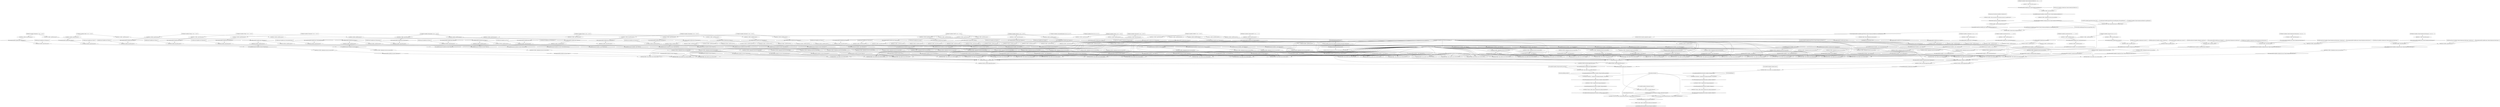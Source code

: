 digraph G {
	1 [label="1:canModifyKernelModulesAndExtensions(attacker,victimHost):0",shape=diamond];
	2 [label="2:RULE 1 (Asset - Able to modify kernel modules and extensions):0",shape=ellipse];
	3 [label="3:kernelModulesAndExtensions(attacker,victimHost):0",shape=diamond];
	4 [label="4:RULE 3 (T1547.006 - Boot or Logon Autostart Execution - Kernel Modules and Extensions):0",shape=ellipse];
	5 [label="5:isKernelModuleUtil(insmod):1",shape=box];
	6 [label="6:canRunInstalledSoftware(attacker,victimHost,'/bin/insmod',insmod):0",shape=diamond];
	7 [label="7:RULE 85 (BB - User is able to run installed software):0",shape=ellipse];
	8 [label="8:accessFile(attacker,victimHost,exec,'/bin/insmod'):0",shape=diamond];
	9 [label="9:RULE 100 (BB - execCode implies file access):0",shape=ellipse];
	10 [label="10:canAccessFile(victimHost,_,exec,'/bin/insmod'):0",shape=diamond];
	11 [label="11:RULE 102 (BB - A legitimate account can access file):0",shape=ellipse];
	12 [label="12:localFileProtection(victimHost,_,exec,'/bin/insmod'):0",shape=diamond];
	13 [label="13:RULE 105 (BB - world file access):0",shape=ellipse];
	14 [label="14:worldAccessible(victimHost,exec,'/bin/insmod'):0",shape=diamond];
	15 [label="15:RULE 114 (BB - world file access):0",shape=ellipse];
	16 [label="16:fileAttr(victimHost,'/bin/insmod',-,r,w,x,-,-,-,r,w,x):1",shape=box];
	17 [label="17:execCode(attacker,victimHost,_):0",shape=diamond];
	18 [label="18:RULE 86 (BB - User is able to use a reverse shell):0",shape=ellipse];
	19 [label="19:canAccessFile(victimHost,_,exec,'/bin'):0",shape=diamond];
	20 [label="20:RULE 102 (BB - A legitimate account can access file):0",shape=ellipse];
	21 [label="21:localFileProtection(victimHost,_,exec,'/bin'):0",shape=diamond];
	22 [label="22:RULE 105 (BB - world file access):0",shape=ellipse];
	23 [label="23:worldAccessible(victimHost,exec,'/bin'):0",shape=diamond];
	24 [label="24:RULE 114 (BB - world file access):0",shape=ellipse];
	25 [label="25:fileAttr(victimHost,'/bin',d,r,w,x,r,-,x,r,-,x):1",shape=box];
	26 [label="26:accessDataFlow(attacker,write,reversePupy):0",shape=diamond];
	27 [label="27:RULE 87 (BB - The remote root user has write access to the dataFlow):0",shape=ellipse];
	28 [label="28:dataFlowReverseShell(reversePupy):0",shape=diamond];
	29 [label="29:RULE 88 (BB - Reverse shell data flow):0",shape=ellipse];
	30 [label="30:isReverseShell(victimHost,pupyC2Server,'/home/victimAccount/3aka3.doc'):1",shape=box];
	31 [label="31:flowBind(reversePupy,http,1234):0",shape=diamond];
	32 [label="32:RULE 91 (BB - Flow associated port and protocol):0",shape=ellipse];
	33 [label="33:canScriptAccessHost(victimHost,pupyC2Server,'/home/victimAccount/3aka3.doc',reversePupy,http,1234):0",shape=diamond];
	34 [label="34:RULE 93 (BB - Script access an exposed service):0",shape=ellipse];
	35 [label="35:networkServiceInfo(pupyC2Server,root,pupyd,http,1234):1",shape=box];
	36 [label="36:accessFile(victimUser,victimHost,exec,'/home/victimAccount/3aka3.doc'):0",shape=diamond];
	37 [label="37:RULE 100 (BB - execCode implies file access):0",shape=ellipse];
	38 [label="38:canAccessFile(victimHost,victimAccount,exec,'/home/victimAccount/3aka3.doc'):0",shape=diamond];
	39 [label="39:RULE 102 (BB - A legitimate account can access file):0",shape=ellipse];
	40 [label="40:localFileProtection(victimHost,victimAccount,exec,'/home/victimAccount/3aka3.doc'):0",shape=diamond];
	41 [label="41:RULE 103 (BB - owner file access):0",shape=ellipse];
	42 [label="42:ownerAccessible(victimHost,exec,'/home/victimAccount/3aka3.doc'):0",shape=diamond];
	43 [label="43:RULE 112 (BB - owner file access):0",shape=ellipse];
	44 [label="44:fileAttr(victimHost,'/home/victimAccount/3aka3.doc',-,r,w,x,-,-,-,-,-,-):1",shape=box];
	45 [label="45:fileOwner(victimHost,victimAccount,'/home/victimAccount/3aka3.doc'):1",shape=box];
	46 [label="46:execCode(victimUser,victimHost,victimAccount):0",shape=diamond];
	47 [label="47:RULE 101 (BB - A User can execute code using his account on a specific host):0",shape=ellipse];
	48 [label="48:hasAccount(victimUser,victimHost,victimAccount):1",shape=box];
	49 [label="49:scriptNetAccess(victimHost,pupyC2Server,'/home/victimAccount/3aka3.doc',reversePupy,http,1234):0",shape=diamond];
	50 [label="50:RULE 94 (BB - Direct script network access - Existing Script):0",shape=ellipse];
	51 [label="51:isNetScript(victimHost,pupyC2Server,reversePupy,http,1234,pupyPayload):1",shape=box];
	52 [label="52:dataBind(victimHost,'/home/victimAccount/3aka3.doc',pupyPayload):1",shape=box];
	53 [label="53:aclNW(victimHost,pupyC2Server,http,1234):1",shape=box];
	54 [label="54:dataFlow(victimHost,pupyC2Server,reversePupy,_):0",shape=diamond];
	55 [label="55:RULE 92 (BB - Data flow initiated by script):0",shape=ellipse];
	56 [label="56:localAccess(attacker,pupyC2Server,root):0",shape=diamond];
	57 [label="57:RULE 120 (BB - An user who is located in a host has root access to that host):0",shape=ellipse];
	58 [label="58:located(attacker,pupyC2Server):1",shape=box];
	59 [label="59:RULE 86 (BB - User is able to use a reverse shell):0",shape=ellipse];
	60 [label="60:canAccessFile(victimHost,_,exec,'/bin/cat'):0",shape=diamond];
	61 [label="61:RULE 102 (BB - A legitimate account can access file):0",shape=ellipse];
	62 [label="62:localFileProtection(victimHost,_,exec,'/bin/cat'):0",shape=diamond];
	63 [label="63:RULE 105 (BB - world file access):0",shape=ellipse];
	64 [label="64:worldAccessible(victimHost,exec,'/bin/cat'):0",shape=diamond];
	65 [label="65:RULE 114 (BB - world file access):0",shape=ellipse];
	66 [label="66:fileAttr(victimHost,'/bin/cat',-,r,w,x,-,-,-,r,w,x):1",shape=box];
	67 [label="67:RULE 86 (BB - User is able to use a reverse shell):0",shape=ellipse];
	68 [label="68:canAccessFile(victimHost,_,exec,'/bin/certutil'):0",shape=diamond];
	69 [label="69:RULE 102 (BB - A legitimate account can access file):0",shape=ellipse];
	70 [label="70:localFileProtection(victimHost,_,exec,'/bin/certutil'):0",shape=diamond];
	71 [label="71:RULE 105 (BB - world file access):0",shape=ellipse];
	72 [label="72:worldAccessible(victimHost,exec,'/bin/certutil'):0",shape=diamond];
	73 [label="73:RULE 114 (BB - world file access):0",shape=ellipse];
	74 [label="74:fileAttr(victimHost,'/bin/certutil',-,r,w,x,-,-,-,r,w,x):1",shape=box];
	75 [label="75:RULE 86 (BB - User is able to use a reverse shell):0",shape=ellipse];
	76 [label="76:canAccessFile(victimHost,_,exec,'/bin/df'):0",shape=diamond];
	77 [label="77:RULE 102 (BB - A legitimate account can access file):0",shape=ellipse];
	78 [label="78:localFileProtection(victimHost,_,exec,'/bin/df'):0",shape=diamond];
	79 [label="79:RULE 105 (BB - world file access):0",shape=ellipse];
	80 [label="80:worldAccessible(victimHost,exec,'/bin/df'):0",shape=diamond];
	81 [label="81:RULE 114 (BB - world file access):0",shape=ellipse];
	82 [label="82:fileAttr(victimHost,'/bin/df',-,r,w,x,-,-,-,r,w,x):1",shape=box];
	83 [label="83:RULE 86 (BB - User is able to use a reverse shell):0",shape=ellipse];
	84 [label="84:canAccessFile(victimHost,_,exec,'/bin/find'):0",shape=diamond];
	85 [label="85:RULE 102 (BB - A legitimate account can access file):0",shape=ellipse];
	86 [label="86:localFileProtection(victimHost,_,exec,'/bin/find'):0",shape=diamond];
	87 [label="87:RULE 105 (BB - world file access):0",shape=ellipse];
	88 [label="88:worldAccessible(victimHost,exec,'/bin/find'):0",shape=diamond];
	89 [label="89:RULE 114 (BB - world file access):0",shape=ellipse];
	90 [label="90:fileAttr(victimHost,'/bin/find',-,r,w,x,-,-,-,r,w,x):1",shape=box];
	91 [label="91:RULE 86 (BB - User is able to use a reverse shell):0",shape=ellipse];
	92 [label="92:canAccessFile(victimHost,_,exec,'/bin/groups'):0",shape=diamond];
	93 [label="93:RULE 102 (BB - A legitimate account can access file):0",shape=ellipse];
	94 [label="94:localFileProtection(victimHost,_,exec,'/bin/groups'):0",shape=diamond];
	95 [label="95:RULE 105 (BB - world file access):0",shape=ellipse];
	96 [label="96:worldAccessible(victimHost,exec,'/bin/groups'):0",shape=diamond];
	97 [label="97:RULE 114 (BB - world file access):0",shape=ellipse];
	98 [label="98:fileAttr(victimHost,'/bin/groups',-,r,w,x,-,-,-,r,w,x):1",shape=box];
	99 [label="99:RULE 86 (BB - User is able to use a reverse shell):0",shape=ellipse];
	100 [label="100:RULE 86 (BB - User is able to use a reverse shell):0",shape=ellipse];
	101 [label="101:canAccessFile(victimHost,_,exec,'/bin/ls'):0",shape=diamond];
	102 [label="102:RULE 102 (BB - A legitimate account can access file):0",shape=ellipse];
	103 [label="103:localFileProtection(victimHost,_,exec,'/bin/ls'):0",shape=diamond];
	104 [label="104:RULE 105 (BB - world file access):0",shape=ellipse];
	105 [label="105:worldAccessible(victimHost,exec,'/bin/ls'):0",shape=diamond];
	106 [label="106:RULE 114 (BB - world file access):0",shape=ellipse];
	107 [label="107:fileAttr(victimHost,'/bin/ls',-,r,w,x,-,-,-,r,w,x):1",shape=box];
	108 [label="108:RULE 86 (BB - User is able to use a reverse shell):0",shape=ellipse];
	109 [label="109:canAccessFile(victimHost,_,exec,'/bin/ps'):0",shape=diamond];
	110 [label="110:RULE 102 (BB - A legitimate account can access file):0",shape=ellipse];
	111 [label="111:localFileProtection(victimHost,_,exec,'/bin/ps'):0",shape=diamond];
	112 [label="112:RULE 105 (BB - world file access):0",shape=ellipse];
	113 [label="113:worldAccessible(victimHost,exec,'/bin/ps'):0",shape=diamond];
	114 [label="114:RULE 114 (BB - world file access):0",shape=ellipse];
	115 [label="115:fileAttr(victimHost,'/bin/ps',-,r,w,x,-,-,-,r,w,x):1",shape=box];
	116 [label="116:RULE 86 (BB - User is able to use a reverse shell):0",shape=ellipse];
	117 [label="117:canAccessFile(victimHost,_,exec,'/bin/rm'):0",shape=diamond];
	118 [label="118:RULE 102 (BB - A legitimate account can access file):0",shape=ellipse];
	119 [label="119:localFileProtection(victimHost,_,exec,'/bin/rm'):0",shape=diamond];
	120 [label="120:RULE 105 (BB - world file access):0",shape=ellipse];
	121 [label="121:worldAccessible(victimHost,exec,'/bin/rm'):0",shape=diamond];
	122 [label="122:RULE 114 (BB - world file access):0",shape=ellipse];
	123 [label="123:fileAttr(victimHost,'/bin/rm',-,r,w,x,-,-,-,r,w,x):1",shape=box];
	124 [label="124:RULE 86 (BB - User is able to use a reverse shell):0",shape=ellipse];
	125 [label="125:canAccessFile(victimHost,_,exec,'/bin/systemd'):0",shape=diamond];
	126 [label="126:RULE 102 (BB - A legitimate account can access file):0",shape=ellipse];
	127 [label="127:localFileProtection(victimHost,_,exec,'/bin/systemd'):0",shape=diamond];
	128 [label="128:RULE 105 (BB - world file access):0",shape=ellipse];
	129 [label="129:worldAccessible(victimHost,exec,'/bin/systemd'):0",shape=diamond];
	130 [label="130:RULE 114 (BB - world file access):0",shape=ellipse];
	131 [label="131:fileAttr(victimHost,'/bin/systemd',-,r,w,x,-,-,-,r,w,x):1",shape=box];
	132 [label="132:RULE 86 (BB - User is able to use a reverse shell):0",shape=ellipse];
	133 [label="133:canAccessFile(victimHost,_,exec,'/bin/tcpdump'):0",shape=diamond];
	134 [label="134:RULE 102 (BB - A legitimate account can access file):0",shape=ellipse];
	135 [label="135:localFileProtection(victimHost,_,exec,'/bin/tcpdump'):0",shape=diamond];
	136 [label="136:RULE 105 (BB - world file access):0",shape=ellipse];
	137 [label="137:worldAccessible(victimHost,exec,'/bin/tcpdump'):0",shape=diamond];
	138 [label="138:RULE 114 (BB - world file access):0",shape=ellipse];
	139 [label="139:fileAttr(victimHost,'/bin/tcpdump',-,r,w,x,-,-,-,r,w,x):1",shape=box];
	140 [label="140:RULE 86 (BB - User is able to use a reverse shell):0",shape=ellipse];
	141 [label="141:canAccessFile(victimHost,_,exec,'/bin/tracert'):0",shape=diamond];
	142 [label="142:RULE 102 (BB - A legitimate account can access file):0",shape=ellipse];
	143 [label="143:localFileProtection(victimHost,_,exec,'/bin/tracert'):0",shape=diamond];
	144 [label="144:RULE 105 (BB - world file access):0",shape=ellipse];
	145 [label="145:worldAccessible(victimHost,exec,'/bin/tracert'):0",shape=diamond];
	146 [label="146:RULE 114 (BB - world file access):0",shape=ellipse];
	147 [label="147:fileAttr(victimHost,'/bin/tracert',-,r,w,x,-,-,-,r,w,x):1",shape=box];
	148 [label="148:RULE 86 (BB - User is able to use a reverse shell):0",shape=ellipse];
	149 [label="149:canAccessFile(victimHost,_,exec,'/bin/who'):0",shape=diamond];
	150 [label="150:RULE 102 (BB - A legitimate account can access file):0",shape=ellipse];
	151 [label="151:localFileProtection(victimHost,_,exec,'/bin/who'):0",shape=diamond];
	152 [label="152:RULE 105 (BB - world file access):0",shape=ellipse];
	153 [label="153:worldAccessible(victimHost,exec,'/bin/who'):0",shape=diamond];
	154 [label="154:RULE 114 (BB - world file access):0",shape=ellipse];
	155 [label="155:fileAttr(victimHost,'/bin/who',-,r,w,x,-,-,-,r,w,x):1",shape=box];
	156 [label="156:RULE 86 (BB - User is able to use a reverse shell):0",shape=ellipse];
	157 [label="157:canAccessFile(victimHost,_,exec,'/bin/zip'):0",shape=diamond];
	158 [label="158:RULE 102 (BB - A legitimate account can access file):0",shape=ellipse];
	159 [label="159:localFileProtection(victimHost,_,exec,'/bin/zip'):0",shape=diamond];
	160 [label="160:RULE 105 (BB - world file access):0",shape=ellipse];
	161 [label="161:worldAccessible(victimHost,exec,'/bin/zip'):0",shape=diamond];
	162 [label="162:RULE 114 (BB - world file access):0",shape=ellipse];
	163 [label="163:fileAttr(victimHost,'/bin/zip',-,r,w,x,-,-,-,r,w,x):1",shape=box];
	164 [label="164:RULE 86 (BB - User is able to use a reverse shell):0",shape=ellipse];
	165 [label="165:canAccessFile(victimHost,_,exec,'/etc/systemd/system'):0",shape=diamond];
	166 [label="166:RULE 102 (BB - A legitimate account can access file):0",shape=ellipse];
	167 [label="167:localFileProtection(victimHost,_,exec,'/etc/systemd/system'):0",shape=diamond];
	168 [label="168:RULE 105 (BB - world file access):0",shape=ellipse];
	169 [label="169:worldAccessible(victimHost,exec,'/etc/systemd/system'):0",shape=diamond];
	170 [label="170:RULE 114 (BB - world file access):0",shape=ellipse];
	171 [label="171:fileAttr(victimHost,'/etc/systemd/system',d,r,w,x,r,-,x,r,-,x):1",shape=box];
	172 [label="172:RULE 86 (BB - User is able to use a reverse shell):0",shape=ellipse];
	173 [label="173:canAccessFile(victimHost,_,exec,'/private'):0",shape=diamond];
	174 [label="174:RULE 102 (BB - A legitimate account can access file):0",shape=ellipse];
	175 [label="175:localFileProtection(victimHost,_,exec,'/private'):0",shape=diamond];
	176 [label="176:RULE 105 (BB - world file access):0",shape=ellipse];
	177 [label="177:worldAccessible(victimHost,exec,'/private'):0",shape=diamond];
	178 [label="178:RULE 114 (BB - world file access):0",shape=ellipse];
	179 [label="179:fileAttr(victimHost,'/private',d,r,w,x,r,-,x,r,-,x):1",shape=box];
	180 [label="180:RULE 86 (BB - User is able to use a reverse shell):0",shape=ellipse];
	181 [label="181:canAccessFile(victimHost,_,exec,'/private/secret1.doc'):0",shape=diamond];
	182 [label="182:RULE 102 (BB - A legitimate account can access file):0",shape=ellipse];
	183 [label="183:localFileProtection(victimHost,_,exec,'/private/secret1.doc'):0",shape=diamond];
	184 [label="184:RULE 105 (BB - world file access):0",shape=ellipse];
	185 [label="185:worldAccessible(victimHost,exec,'/private/secret1.doc'):0",shape=diamond];
	186 [label="186:RULE 114 (BB - world file access):0",shape=ellipse];
	187 [label="187:fileAttr(victimHost,'/private/secret1.doc',-,-,-,-,-,-,-,r,w,x):1",shape=box];
	188 [label="188:RULE 86 (BB - User is able to use a reverse shell):0",shape=ellipse];
	189 [label="189:canAccessFile(victimHost,_,exec,'/private/secret2.doc'):0",shape=diamond];
	190 [label="190:RULE 102 (BB - A legitimate account can access file):0",shape=ellipse];
	191 [label="191:localFileProtection(victimHost,_,exec,'/private/secret2.doc'):0",shape=diamond];
	192 [label="192:RULE 105 (BB - world file access):0",shape=ellipse];
	193 [label="193:worldAccessible(victimHost,exec,'/private/secret2.doc'):0",shape=diamond];
	194 [label="194:RULE 114 (BB - world file access):0",shape=ellipse];
	195 [label="195:fileAttr(victimHost,'/private/secret2.doc',-,-,-,-,-,-,-,r,w,x):1",shape=box];
	196 [label="196:RULE 86 (BB - User is able to use a reverse shell):0",shape=ellipse];
	197 [label="197:canAccessFile(victimHost,_,exec,'/usr/bin/sudo'):0",shape=diamond];
	198 [label="198:RULE 102 (BB - A legitimate account can access file):0",shape=ellipse];
	199 [label="199:localFileProtection(victimHost,_,exec,'/usr/bin/sudo'):0",shape=diamond];
	200 [label="200:RULE 105 (BB - world file access):0",shape=ellipse];
	201 [label="201:worldAccessible(victimHost,exec,'/usr/bin/sudo'):0",shape=diamond];
	202 [label="202:RULE 114 (BB - world file access):0",shape=ellipse];
	203 [label="203:fileAttr(victimHost,'/usr/bin/sudo',-,r,w,s,r,-,-,r,-,x):1",shape=box];
	204 [label="204:RULE 100 (BB - execCode implies file access):0",shape=ellipse];
	205 [label="205:canAccessFile(victimHost,root,exec,'/bin/insmod'):0",shape=diamond];
	206 [label="206:RULE 102 (BB - A legitimate account can access file):0",shape=ellipse];
	207 [label="207:localFileProtection(victimHost,root,exec,'/bin/insmod'):0",shape=diamond];
	208 [label="208:RULE 103 (BB - owner file access):0",shape=ellipse];
	209 [label="209:ownerAccessible(victimHost,exec,'/bin/insmod'):0",shape=diamond];
	210 [label="210:RULE 112 (BB - owner file access):0",shape=ellipse];
	211 [label="211:fileOwner(victimHost,root,'/bin/insmod'):1",shape=box];
	212 [label="212:RULE 105 (BB - world file access):0",shape=ellipse];
	213 [label="213:execCode(attacker,victimHost,root):0",shape=diamond];
	214 [label="214:RULE 86 (BB - User is able to use a reverse shell):0",shape=ellipse];
	215 [label="215:canAccessFile(victimHost,root,exec,'/bin'):0",shape=diamond];
	216 [label="216:RULE 102 (BB - A legitimate account can access file):0",shape=ellipse];
	217 [label="217:localFileProtection(victimHost,root,exec,'/bin'):0",shape=diamond];
	218 [label="218:RULE 103 (BB - owner file access):0",shape=ellipse];
	219 [label="219:ownerAccessible(victimHost,exec,'/bin'):0",shape=diamond];
	220 [label="220:RULE 112 (BB - owner file access):0",shape=ellipse];
	221 [label="221:fileOwner(victimHost,root,'/bin'):1",shape=box];
	222 [label="222:RULE 86 (BB - User is able to use a reverse shell):0",shape=ellipse];
	223 [label="223:canAccessFile(victimHost,root,exec,'/bin/cat'):0",shape=diamond];
	224 [label="224:RULE 102 (BB - A legitimate account can access file):0",shape=ellipse];
	225 [label="225:localFileProtection(victimHost,root,exec,'/bin/cat'):0",shape=diamond];
	226 [label="226:RULE 103 (BB - owner file access):0",shape=ellipse];
	227 [label="227:ownerAccessible(victimHost,exec,'/bin/cat'):0",shape=diamond];
	228 [label="228:RULE 112 (BB - owner file access):0",shape=ellipse];
	229 [label="229:fileOwner(victimHost,root,'/bin/cat'):1",shape=box];
	230 [label="230:RULE 105 (BB - world file access):0",shape=ellipse];
	231 [label="231:RULE 86 (BB - User is able to use a reverse shell):0",shape=ellipse];
	232 [label="232:canAccessFile(victimHost,root,exec,'/bin/certutil'):0",shape=diamond];
	233 [label="233:RULE 102 (BB - A legitimate account can access file):0",shape=ellipse];
	234 [label="234:localFileProtection(victimHost,root,exec,'/bin/certutil'):0",shape=diamond];
	235 [label="235:RULE 103 (BB - owner file access):0",shape=ellipse];
	236 [label="236:ownerAccessible(victimHost,exec,'/bin/certutil'):0",shape=diamond];
	237 [label="237:RULE 112 (BB - owner file access):0",shape=ellipse];
	238 [label="238:fileOwner(victimHost,root,'/bin/certutil'):1",shape=box];
	239 [label="239:RULE 105 (BB - world file access):0",shape=ellipse];
	240 [label="240:RULE 86 (BB - User is able to use a reverse shell):0",shape=ellipse];
	241 [label="241:canAccessFile(victimHost,root,exec,'/bin/df'):0",shape=diamond];
	242 [label="242:RULE 102 (BB - A legitimate account can access file):0",shape=ellipse];
	243 [label="243:localFileProtection(victimHost,root,exec,'/bin/df'):0",shape=diamond];
	244 [label="244:RULE 103 (BB - owner file access):0",shape=ellipse];
	245 [label="245:ownerAccessible(victimHost,exec,'/bin/df'):0",shape=diamond];
	246 [label="246:RULE 112 (BB - owner file access):0",shape=ellipse];
	247 [label="247:fileOwner(victimHost,root,'/bin/df'):1",shape=box];
	248 [label="248:RULE 105 (BB - world file access):0",shape=ellipse];
	249 [label="249:RULE 86 (BB - User is able to use a reverse shell):0",shape=ellipse];
	250 [label="250:canAccessFile(victimHost,root,exec,'/bin/find'):0",shape=diamond];
	251 [label="251:RULE 102 (BB - A legitimate account can access file):0",shape=ellipse];
	252 [label="252:localFileProtection(victimHost,root,exec,'/bin/find'):0",shape=diamond];
	253 [label="253:RULE 103 (BB - owner file access):0",shape=ellipse];
	254 [label="254:ownerAccessible(victimHost,exec,'/bin/find'):0",shape=diamond];
	255 [label="255:RULE 112 (BB - owner file access):0",shape=ellipse];
	256 [label="256:fileOwner(victimHost,root,'/bin/find'):1",shape=box];
	257 [label="257:RULE 105 (BB - world file access):0",shape=ellipse];
	258 [label="258:RULE 86 (BB - User is able to use a reverse shell):0",shape=ellipse];
	259 [label="259:canAccessFile(victimHost,root,exec,'/bin/groups'):0",shape=diamond];
	260 [label="260:RULE 102 (BB - A legitimate account can access file):0",shape=ellipse];
	261 [label="261:localFileProtection(victimHost,root,exec,'/bin/groups'):0",shape=diamond];
	262 [label="262:RULE 103 (BB - owner file access):0",shape=ellipse];
	263 [label="263:ownerAccessible(victimHost,exec,'/bin/groups'):0",shape=diamond];
	264 [label="264:RULE 112 (BB - owner file access):0",shape=ellipse];
	265 [label="265:fileOwner(victimHost,root,'/bin/groups'):1",shape=box];
	266 [label="266:RULE 105 (BB - world file access):0",shape=ellipse];
	267 [label="267:RULE 86 (BB - User is able to use a reverse shell):0",shape=ellipse];
	268 [label="268:RULE 86 (BB - User is able to use a reverse shell):0",shape=ellipse];
	269 [label="269:canAccessFile(victimHost,root,exec,'/bin/ls'):0",shape=diamond];
	270 [label="270:RULE 102 (BB - A legitimate account can access file):0",shape=ellipse];
	271 [label="271:localFileProtection(victimHost,root,exec,'/bin/ls'):0",shape=diamond];
	272 [label="272:RULE 103 (BB - owner file access):0",shape=ellipse];
	273 [label="273:ownerAccessible(victimHost,exec,'/bin/ls'):0",shape=diamond];
	274 [label="274:RULE 112 (BB - owner file access):0",shape=ellipse];
	275 [label="275:fileOwner(victimHost,root,'/bin/ls'):1",shape=box];
	276 [label="276:RULE 105 (BB - world file access):0",shape=ellipse];
	277 [label="277:RULE 86 (BB - User is able to use a reverse shell):0",shape=ellipse];
	278 [label="278:canAccessFile(victimHost,root,exec,'/bin/ps'):0",shape=diamond];
	279 [label="279:RULE 102 (BB - A legitimate account can access file):0",shape=ellipse];
	280 [label="280:localFileProtection(victimHost,root,exec,'/bin/ps'):0",shape=diamond];
	281 [label="281:RULE 103 (BB - owner file access):0",shape=ellipse];
	282 [label="282:ownerAccessible(victimHost,exec,'/bin/ps'):0",shape=diamond];
	283 [label="283:RULE 112 (BB - owner file access):0",shape=ellipse];
	284 [label="284:fileOwner(victimHost,root,'/bin/ps'):1",shape=box];
	285 [label="285:RULE 105 (BB - world file access):0",shape=ellipse];
	286 [label="286:RULE 86 (BB - User is able to use a reverse shell):0",shape=ellipse];
	287 [label="287:canAccessFile(victimHost,root,exec,'/bin/rm'):0",shape=diamond];
	288 [label="288:RULE 102 (BB - A legitimate account can access file):0",shape=ellipse];
	289 [label="289:localFileProtection(victimHost,root,exec,'/bin/rm'):0",shape=diamond];
	290 [label="290:RULE 103 (BB - owner file access):0",shape=ellipse];
	291 [label="291:ownerAccessible(victimHost,exec,'/bin/rm'):0",shape=diamond];
	292 [label="292:RULE 112 (BB - owner file access):0",shape=ellipse];
	293 [label="293:fileOwner(victimHost,root,'/bin/rm'):1",shape=box];
	294 [label="294:RULE 105 (BB - world file access):0",shape=ellipse];
	295 [label="295:RULE 86 (BB - User is able to use a reverse shell):0",shape=ellipse];
	296 [label="296:canAccessFile(victimHost,root,exec,'/bin/systemd'):0",shape=diamond];
	297 [label="297:RULE 102 (BB - A legitimate account can access file):0",shape=ellipse];
	298 [label="298:localFileProtection(victimHost,root,exec,'/bin/systemd'):0",shape=diamond];
	299 [label="299:RULE 103 (BB - owner file access):0",shape=ellipse];
	300 [label="300:ownerAccessible(victimHost,exec,'/bin/systemd'):0",shape=diamond];
	301 [label="301:RULE 112 (BB - owner file access):0",shape=ellipse];
	302 [label="302:fileOwner(victimHost,root,'/bin/systemd'):1",shape=box];
	303 [label="303:RULE 105 (BB - world file access):0",shape=ellipse];
	304 [label="304:RULE 86 (BB - User is able to use a reverse shell):0",shape=ellipse];
	305 [label="305:canAccessFile(victimHost,root,exec,'/bin/tcpdump'):0",shape=diamond];
	306 [label="306:RULE 102 (BB - A legitimate account can access file):0",shape=ellipse];
	307 [label="307:localFileProtection(victimHost,root,exec,'/bin/tcpdump'):0",shape=diamond];
	308 [label="308:RULE 103 (BB - owner file access):0",shape=ellipse];
	309 [label="309:ownerAccessible(victimHost,exec,'/bin/tcpdump'):0",shape=diamond];
	310 [label="310:RULE 112 (BB - owner file access):0",shape=ellipse];
	311 [label="311:fileOwner(victimHost,root,'/bin/tcpdump'):1",shape=box];
	312 [label="312:RULE 105 (BB - world file access):0",shape=ellipse];
	313 [label="313:RULE 86 (BB - User is able to use a reverse shell):0",shape=ellipse];
	314 [label="314:canAccessFile(victimHost,root,exec,'/bin/tracert'):0",shape=diamond];
	315 [label="315:RULE 102 (BB - A legitimate account can access file):0",shape=ellipse];
	316 [label="316:localFileProtection(victimHost,root,exec,'/bin/tracert'):0",shape=diamond];
	317 [label="317:RULE 103 (BB - owner file access):0",shape=ellipse];
	318 [label="318:ownerAccessible(victimHost,exec,'/bin/tracert'):0",shape=diamond];
	319 [label="319:RULE 112 (BB - owner file access):0",shape=ellipse];
	320 [label="320:fileOwner(victimHost,root,'/bin/tracert'):1",shape=box];
	321 [label="321:RULE 105 (BB - world file access):0",shape=ellipse];
	322 [label="322:RULE 86 (BB - User is able to use a reverse shell):0",shape=ellipse];
	323 [label="323:canAccessFile(victimHost,root,exec,'/bin/who'):0",shape=diamond];
	324 [label="324:RULE 102 (BB - A legitimate account can access file):0",shape=ellipse];
	325 [label="325:localFileProtection(victimHost,root,exec,'/bin/who'):0",shape=diamond];
	326 [label="326:RULE 103 (BB - owner file access):0",shape=ellipse];
	327 [label="327:ownerAccessible(victimHost,exec,'/bin/who'):0",shape=diamond];
	328 [label="328:RULE 112 (BB - owner file access):0",shape=ellipse];
	329 [label="329:fileOwner(victimHost,root,'/bin/who'):1",shape=box];
	330 [label="330:RULE 105 (BB - world file access):0",shape=ellipse];
	331 [label="331:RULE 86 (BB - User is able to use a reverse shell):0",shape=ellipse];
	332 [label="332:canAccessFile(victimHost,root,exec,'/bin/zip'):0",shape=diamond];
	333 [label="333:RULE 102 (BB - A legitimate account can access file):0",shape=ellipse];
	334 [label="334:localFileProtection(victimHost,root,exec,'/bin/zip'):0",shape=diamond];
	335 [label="335:RULE 103 (BB - owner file access):0",shape=ellipse];
	336 [label="336:ownerAccessible(victimHost,exec,'/bin/zip'):0",shape=diamond];
	337 [label="337:RULE 112 (BB - owner file access):0",shape=ellipse];
	338 [label="338:fileOwner(victimHost,root,'/bin/zip'):1",shape=box];
	339 [label="339:RULE 105 (BB - world file access):0",shape=ellipse];
	340 [label="340:RULE 86 (BB - User is able to use a reverse shell):0",shape=ellipse];
	341 [label="341:canAccessFile(victimHost,root,exec,'/etc/systemd/system'):0",shape=diamond];
	342 [label="342:RULE 102 (BB - A legitimate account can access file):0",shape=ellipse];
	343 [label="343:localFileProtection(victimHost,root,exec,'/etc/systemd/system'):0",shape=diamond];
	344 [label="344:RULE 103 (BB - owner file access):0",shape=ellipse];
	345 [label="345:ownerAccessible(victimHost,exec,'/etc/systemd/system'):0",shape=diamond];
	346 [label="346:RULE 112 (BB - owner file access):0",shape=ellipse];
	347 [label="347:fileOwner(victimHost,root,'/etc/systemd/system'):1",shape=box];
	348 [label="348:RULE 100 (BB - execCode implies file access):0",shape=ellipse];
	349 [label="349:canAccessFile(victimHost,victimAccount,exec,'/bin/insmod'):0",shape=diamond];
	350 [label="350:RULE 102 (BB - A legitimate account can access file):0",shape=ellipse];
	351 [label="351:localFileProtection(victimHost,victimAccount,exec,'/bin/insmod'):0",shape=diamond];
	352 [label="352:RULE 105 (BB - world file access):0",shape=ellipse];
	353 [label="353:execCode(attacker,victimHost,victimAccount):0",shape=diamond];
	354 [label="354:RULE 86 (BB - User is able to use a reverse shell):0",shape=ellipse];
	355 [label="355:canAccessFile(victimHost,victimAccount,exec,'/bin/bash'):0",shape=diamond];
	356 [label="356:RULE 102 (BB - A legitimate account can access file):0",shape=ellipse];
	357 [label="357:localFileProtection(victimHost,victimAccount,exec,'/bin/bash'):0",shape=diamond];
	358 [label="358:RULE 104 (BB - group file access):0",shape=ellipse];
	359 [label="359:groupAccessible(victimHost,exec,'/bin/bash'):1",shape=box];
	360 [label="360:fileGroupOwner(victimHost,'/bin/bash',victimGroup):1",shape=box];
	361 [label="361:inGroup(victimAccount,victimGroup):1",shape=box];
	362 [label="362:RULE 86 (BB - User is able to use a reverse shell):0",shape=ellipse];
	363 [label="363:canAccessFile(victimHost,victimAccount,exec,'/bin/powershell'):0",shape=diamond];
	364 [label="364:RULE 102 (BB - A legitimate account can access file):0",shape=ellipse];
	365 [label="365:localFileProtection(victimHost,victimAccount,exec,'/bin/powershell'):0",shape=diamond];
	366 [label="366:RULE 103 (BB - owner file access):0",shape=ellipse];
	367 [label="367:ownerAccessible(victimHost,exec,'/bin/powershell'):0",shape=diamond];
	368 [label="368:RULE 112 (BB - owner file access):0",shape=ellipse];
	369 [label="369:fileAttr(victimHost,'/bin/powershell',-,r,w,x,-,-,-,-,-,-):1",shape=box];
	370 [label="370:fileOwner(victimHost,victimAccount,'/bin/powershell'):1",shape=box];
	371 [label="371:RULE 86 (BB - User is able to use a reverse shell):0",shape=ellipse];
	372 [label="372:canAccessFile(victimHost,victimAccount,exec,'/home/victimAccount/.bash_history'):0",shape=diamond];
	373 [label="373:RULE 102 (BB - A legitimate account can access file):0",shape=ellipse];
	374 [label="374:localFileProtection(victimHost,victimAccount,exec,'/home/victimAccount/.bash_history'):0",shape=diamond];
	375 [label="375:RULE 103 (BB - owner file access):0",shape=ellipse];
	376 [label="376:ownerAccessible(victimHost,exec,'/home/victimAccount/.bash_history'):0",shape=diamond];
	377 [label="377:RULE 112 (BB - owner file access):0",shape=ellipse];
	378 [label="378:fileAttr(victimHost,'/home/victimAccount/.bash_history',-,r,w,x,r,w,x,-,-,-):1",shape=box];
	379 [label="379:fileOwner(victimHost,victimAccount,'/home/victimAccount/.bash_history'):1",shape=box];
	380 [label="380:RULE 104 (BB - group file access):0",shape=ellipse];
	381 [label="381:groupAccessible(victimHost,exec,'/home/victimAccount/.bash_history'):1",shape=box];
	382 [label="382:fileGroupOwner(victimHost,'/home/victimAccount/.bash_history',victimGroup):1",shape=box];
	383 [label="383:RULE 86 (BB - User is able to use a reverse shell):0",shape=ellipse];
	384 [label="384:canAccessFile(victimHost,victimAccount,exec,'/home/victimAccount/.bash_login'):0",shape=diamond];
	385 [label="385:RULE 102 (BB - A legitimate account can access file):0",shape=ellipse];
	386 [label="386:localFileProtection(victimHost,victimAccount,exec,'/home/victimAccount/.bash_login'):0",shape=diamond];
	387 [label="387:RULE 103 (BB - owner file access):0",shape=ellipse];
	388 [label="388:ownerAccessible(victimHost,exec,'/home/victimAccount/.bash_login'):0",shape=diamond];
	389 [label="389:RULE 112 (BB - owner file access):0",shape=ellipse];
	390 [label="390:fileAttr(victimHost,'/home/victimAccount/.bash_login',-,r,w,x,r,w,x,-,-,-):1",shape=box];
	391 [label="391:fileOwner(victimHost,victimAccount,'/home/victimAccount/.bash_login'):1",shape=box];
	392 [label="392:RULE 104 (BB - group file access):0",shape=ellipse];
	393 [label="393:groupAccessible(victimHost,exec,'/home/victimAccount/.bash_login'):1",shape=box];
	394 [label="394:fileGroupOwner(victimHost,'/home/victimAccount/.bash_login',victimGroup):1",shape=box];
	395 [label="395:RULE 86 (BB - User is able to use a reverse shell):0",shape=ellipse];
	396 [label="396:RULE 86 (BB - User is able to use a reverse shell):0",shape=ellipse];
	397 [label="397:canAccessFile(victimHost,victimAccount,exec,'/private'):0",shape=diamond];
	398 [label="398:RULE 102 (BB - A legitimate account can access file):0",shape=ellipse];
	399 [label="399:localFileProtection(victimHost,victimAccount,exec,'/private'):0",shape=diamond];
	400 [label="400:RULE 103 (BB - owner file access):0",shape=ellipse];
	401 [label="401:ownerAccessible(victimHost,exec,'/private'):0",shape=diamond];
	402 [label="402:RULE 112 (BB - owner file access):0",shape=ellipse];
	403 [label="403:fileOwner(victimHost,victimAccount,'/private'):1",shape=box];
	404 [label="404:RULE 104 (BB - group file access):0",shape=ellipse];
	405 [label="405:groupAccessible(victimHost,exec,'/private'):1",shape=box];
	406 [label="406:fileGroupOwner(victimHost,'/private',victimGroup):1",shape=box];
	407 [label="407:installed(victimHost,'/bin/insmod',insmod):1",shape=box];
	408 [label="408:canAbuseCmdScriptingInterpreter(attacker,victimHost,'/bin/bash'):0",shape=diamond];
	409 [label="409:RULE 78 (Asset - Able to abuse command and scripting interpreters):0",shape=ellipse];
	410 [label="410:cmdScriptingInterpreter(attacker,victimHost,'/bin/bash'):0",shape=diamond];
	411 [label="411:RULE 82 (T1059 - Command and Scripting Interpreter):0",shape=ellipse];
	412 [label="412:cmdScriptingInterpreterUnixShell(attacker,victimHost,'/bin/bash'):0",shape=diamond];
	413 [label="413:RULE 84 (T1059.004 - Command and Scripting Interpreter - PowerShell):0",shape=ellipse];
	414 [label="414:isUnixShell(bash):1",shape=box];
	415 [label="415:canRunInstalledSoftware(attacker,victimHost,'/bin/bash',bash):0",shape=diamond];
	416 [label="416:RULE 85 (BB - User is able to run installed software):0",shape=ellipse];
	417 [label="417:accessFile(attacker,victimHost,exec,'/bin/bash'):0",shape=diamond];
	418 [label="418:RULE 100 (BB - execCode implies file access):0",shape=ellipse];
	419 [label="419:installed(victimHost,'/bin/bash',bash):1",shape=box];
	420 [label="420:malicious(attacker):1",shape=box];
	421 [label="421:RULE 3 (T1547.006 - Boot or Logon Autostart Execution - Kernel Modules and Extensions):0",shape=ellipse];
	422 [label="422:canAbuseCmdScriptingInterpreter(attacker,victimHost,'/bin/powershell'):0",shape=diamond];
	423 [label="423:RULE 78 (Asset - Able to abuse command and scripting interpreters):0",shape=ellipse];
	424 [label="424:cmdScriptingInterpreter(attacker,victimHost,'/bin/powershell'):0",shape=diamond];
	425 [label="425:RULE 81 (T1059 - Command and Scripting Interpreter):0",shape=ellipse];
	426 [label="426:cmdScriptingInterpreterPowerShell(attacker,victimHost,'/bin/powershell'):0",shape=diamond];
	427 [label="427:RULE 83 (T1059.001 - Command and Scripting Interpreter - PowerShell):0",shape=ellipse];
	428 [label="428:isPowerShell(powerShell):1",shape=box];
	429 [label="429:canRunInstalledSoftware(attacker,victimHost,'/bin/powershell',powerShell):0",shape=diamond];
	430 [label="430:RULE 85 (BB - User is able to run installed software):0",shape=ellipse];
	431 [label="431:accessFile(attacker,victimHost,exec,'/bin/powershell'):0",shape=diamond];
	432 [label="432:RULE 100 (BB - execCode implies file access):0",shape=ellipse];
	433 [label="433:installed(victimHost,'/bin/powershell',powerShell):1",shape=box];
	5 -> 	4;
	16 -> 	15;
	15 -> 	14;
	14 -> 	13;
	13 -> 	12;
	12 -> 	11;
	11 -> 	10;
	10 -> 	9;
	25 -> 	24;
	24 -> 	23;
	23 -> 	22;
	22 -> 	21;
	21 -> 	20;
	20 -> 	19;
	19 -> 	18;
	30 -> 	29;
	35 -> 	34;
	44 -> 	43;
	43 -> 	42;
	42 -> 	41;
	45 -> 	41;
	41 -> 	40;
	40 -> 	39;
	39 -> 	38;
	38 -> 	37;
	48 -> 	47;
	47 -> 	46;
	46 -> 	37;
	37 -> 	36;
	36 -> 	34;
	51 -> 	50;
	52 -> 	50;
	53 -> 	50;
	50 -> 	49;
	49 -> 	34;
	34 -> 	33;
	33 -> 	32;
	32 -> 	31;
	31 -> 	29;
	33 -> 	55;
	55 -> 	54;
	54 -> 	29;
	29 -> 	28;
	28 -> 	27;
	54 -> 	27;
	58 -> 	57;
	57 -> 	56;
	56 -> 	27;
	27 -> 	26;
	26 -> 	18;
	28 -> 	18;
	54 -> 	18;
	18 -> 	17;
	66 -> 	65;
	65 -> 	64;
	64 -> 	63;
	63 -> 	62;
	62 -> 	61;
	61 -> 	60;
	60 -> 	59;
	26 -> 	59;
	28 -> 	59;
	54 -> 	59;
	59 -> 	17;
	74 -> 	73;
	73 -> 	72;
	72 -> 	71;
	71 -> 	70;
	70 -> 	69;
	69 -> 	68;
	68 -> 	67;
	26 -> 	67;
	28 -> 	67;
	54 -> 	67;
	67 -> 	17;
	82 -> 	81;
	81 -> 	80;
	80 -> 	79;
	79 -> 	78;
	78 -> 	77;
	77 -> 	76;
	76 -> 	75;
	26 -> 	75;
	28 -> 	75;
	54 -> 	75;
	75 -> 	17;
	90 -> 	89;
	89 -> 	88;
	88 -> 	87;
	87 -> 	86;
	86 -> 	85;
	85 -> 	84;
	84 -> 	83;
	26 -> 	83;
	28 -> 	83;
	54 -> 	83;
	83 -> 	17;
	98 -> 	97;
	97 -> 	96;
	96 -> 	95;
	95 -> 	94;
	94 -> 	93;
	93 -> 	92;
	92 -> 	91;
	26 -> 	91;
	28 -> 	91;
	54 -> 	91;
	91 -> 	17;
	10 -> 	99;
	26 -> 	99;
	28 -> 	99;
	54 -> 	99;
	99 -> 	17;
	107 -> 	106;
	106 -> 	105;
	105 -> 	104;
	104 -> 	103;
	103 -> 	102;
	102 -> 	101;
	101 -> 	100;
	26 -> 	100;
	28 -> 	100;
	54 -> 	100;
	100 -> 	17;
	115 -> 	114;
	114 -> 	113;
	113 -> 	112;
	112 -> 	111;
	111 -> 	110;
	110 -> 	109;
	109 -> 	108;
	26 -> 	108;
	28 -> 	108;
	54 -> 	108;
	108 -> 	17;
	123 -> 	122;
	122 -> 	121;
	121 -> 	120;
	120 -> 	119;
	119 -> 	118;
	118 -> 	117;
	117 -> 	116;
	26 -> 	116;
	28 -> 	116;
	54 -> 	116;
	116 -> 	17;
	131 -> 	130;
	130 -> 	129;
	129 -> 	128;
	128 -> 	127;
	127 -> 	126;
	126 -> 	125;
	125 -> 	124;
	26 -> 	124;
	28 -> 	124;
	54 -> 	124;
	124 -> 	17;
	139 -> 	138;
	138 -> 	137;
	137 -> 	136;
	136 -> 	135;
	135 -> 	134;
	134 -> 	133;
	133 -> 	132;
	26 -> 	132;
	28 -> 	132;
	54 -> 	132;
	132 -> 	17;
	147 -> 	146;
	146 -> 	145;
	145 -> 	144;
	144 -> 	143;
	143 -> 	142;
	142 -> 	141;
	141 -> 	140;
	26 -> 	140;
	28 -> 	140;
	54 -> 	140;
	140 -> 	17;
	155 -> 	154;
	154 -> 	153;
	153 -> 	152;
	152 -> 	151;
	151 -> 	150;
	150 -> 	149;
	149 -> 	148;
	26 -> 	148;
	28 -> 	148;
	54 -> 	148;
	148 -> 	17;
	163 -> 	162;
	162 -> 	161;
	161 -> 	160;
	160 -> 	159;
	159 -> 	158;
	158 -> 	157;
	157 -> 	156;
	26 -> 	156;
	28 -> 	156;
	54 -> 	156;
	156 -> 	17;
	171 -> 	170;
	170 -> 	169;
	169 -> 	168;
	168 -> 	167;
	167 -> 	166;
	166 -> 	165;
	165 -> 	164;
	26 -> 	164;
	28 -> 	164;
	54 -> 	164;
	164 -> 	17;
	179 -> 	178;
	178 -> 	177;
	177 -> 	176;
	176 -> 	175;
	175 -> 	174;
	174 -> 	173;
	173 -> 	172;
	26 -> 	172;
	28 -> 	172;
	54 -> 	172;
	172 -> 	17;
	187 -> 	186;
	186 -> 	185;
	185 -> 	184;
	184 -> 	183;
	183 -> 	182;
	182 -> 	181;
	181 -> 	180;
	26 -> 	180;
	28 -> 	180;
	54 -> 	180;
	180 -> 	17;
	195 -> 	194;
	194 -> 	193;
	193 -> 	192;
	192 -> 	191;
	191 -> 	190;
	190 -> 	189;
	189 -> 	188;
	26 -> 	188;
	28 -> 	188;
	54 -> 	188;
	188 -> 	17;
	203 -> 	202;
	202 -> 	201;
	201 -> 	200;
	200 -> 	199;
	199 -> 	198;
	198 -> 	197;
	197 -> 	196;
	26 -> 	196;
	28 -> 	196;
	54 -> 	196;
	196 -> 	17;
	17 -> 	9;
	9 -> 	8;
	16 -> 	210;
	210 -> 	209;
	209 -> 	208;
	211 -> 	208;
	208 -> 	207;
	14 -> 	212;
	212 -> 	207;
	207 -> 	206;
	206 -> 	205;
	205 -> 	204;
	25 -> 	220;
	220 -> 	219;
	219 -> 	218;
	221 -> 	218;
	218 -> 	217;
	217 -> 	216;
	216 -> 	215;
	215 -> 	214;
	26 -> 	214;
	28 -> 	214;
	54 -> 	214;
	214 -> 	213;
	66 -> 	228;
	228 -> 	227;
	227 -> 	226;
	229 -> 	226;
	226 -> 	225;
	64 -> 	230;
	230 -> 	225;
	225 -> 	224;
	224 -> 	223;
	223 -> 	222;
	26 -> 	222;
	28 -> 	222;
	54 -> 	222;
	222 -> 	213;
	74 -> 	237;
	237 -> 	236;
	236 -> 	235;
	238 -> 	235;
	235 -> 	234;
	72 -> 	239;
	239 -> 	234;
	234 -> 	233;
	233 -> 	232;
	232 -> 	231;
	26 -> 	231;
	28 -> 	231;
	54 -> 	231;
	231 -> 	213;
	82 -> 	246;
	246 -> 	245;
	245 -> 	244;
	247 -> 	244;
	244 -> 	243;
	80 -> 	248;
	248 -> 	243;
	243 -> 	242;
	242 -> 	241;
	241 -> 	240;
	26 -> 	240;
	28 -> 	240;
	54 -> 	240;
	240 -> 	213;
	90 -> 	255;
	255 -> 	254;
	254 -> 	253;
	256 -> 	253;
	253 -> 	252;
	88 -> 	257;
	257 -> 	252;
	252 -> 	251;
	251 -> 	250;
	250 -> 	249;
	26 -> 	249;
	28 -> 	249;
	54 -> 	249;
	249 -> 	213;
	98 -> 	264;
	264 -> 	263;
	263 -> 	262;
	265 -> 	262;
	262 -> 	261;
	96 -> 	266;
	266 -> 	261;
	261 -> 	260;
	260 -> 	259;
	259 -> 	258;
	26 -> 	258;
	28 -> 	258;
	54 -> 	258;
	258 -> 	213;
	205 -> 	267;
	26 -> 	267;
	28 -> 	267;
	54 -> 	267;
	267 -> 	213;
	107 -> 	274;
	274 -> 	273;
	273 -> 	272;
	275 -> 	272;
	272 -> 	271;
	105 -> 	276;
	276 -> 	271;
	271 -> 	270;
	270 -> 	269;
	269 -> 	268;
	26 -> 	268;
	28 -> 	268;
	54 -> 	268;
	268 -> 	213;
	115 -> 	283;
	283 -> 	282;
	282 -> 	281;
	284 -> 	281;
	281 -> 	280;
	113 -> 	285;
	285 -> 	280;
	280 -> 	279;
	279 -> 	278;
	278 -> 	277;
	26 -> 	277;
	28 -> 	277;
	54 -> 	277;
	277 -> 	213;
	123 -> 	292;
	292 -> 	291;
	291 -> 	290;
	293 -> 	290;
	290 -> 	289;
	121 -> 	294;
	294 -> 	289;
	289 -> 	288;
	288 -> 	287;
	287 -> 	286;
	26 -> 	286;
	28 -> 	286;
	54 -> 	286;
	286 -> 	213;
	131 -> 	301;
	301 -> 	300;
	300 -> 	299;
	302 -> 	299;
	299 -> 	298;
	129 -> 	303;
	303 -> 	298;
	298 -> 	297;
	297 -> 	296;
	296 -> 	295;
	26 -> 	295;
	28 -> 	295;
	54 -> 	295;
	295 -> 	213;
	139 -> 	310;
	310 -> 	309;
	309 -> 	308;
	311 -> 	308;
	308 -> 	307;
	137 -> 	312;
	312 -> 	307;
	307 -> 	306;
	306 -> 	305;
	305 -> 	304;
	26 -> 	304;
	28 -> 	304;
	54 -> 	304;
	304 -> 	213;
	147 -> 	319;
	319 -> 	318;
	318 -> 	317;
	320 -> 	317;
	317 -> 	316;
	145 -> 	321;
	321 -> 	316;
	316 -> 	315;
	315 -> 	314;
	314 -> 	313;
	26 -> 	313;
	28 -> 	313;
	54 -> 	313;
	313 -> 	213;
	155 -> 	328;
	328 -> 	327;
	327 -> 	326;
	329 -> 	326;
	326 -> 	325;
	153 -> 	330;
	330 -> 	325;
	325 -> 	324;
	324 -> 	323;
	323 -> 	322;
	26 -> 	322;
	28 -> 	322;
	54 -> 	322;
	322 -> 	213;
	163 -> 	337;
	337 -> 	336;
	336 -> 	335;
	338 -> 	335;
	335 -> 	334;
	161 -> 	339;
	339 -> 	334;
	334 -> 	333;
	333 -> 	332;
	332 -> 	331;
	26 -> 	331;
	28 -> 	331;
	54 -> 	331;
	331 -> 	213;
	171 -> 	346;
	346 -> 	345;
	345 -> 	344;
	347 -> 	344;
	344 -> 	343;
	343 -> 	342;
	342 -> 	341;
	341 -> 	340;
	26 -> 	340;
	28 -> 	340;
	54 -> 	340;
	340 -> 	213;
	213 -> 	204;
	204 -> 	8;
	14 -> 	352;
	352 -> 	351;
	351 -> 	350;
	350 -> 	349;
	349 -> 	348;
	359 -> 	358;
	360 -> 	358;
	361 -> 	358;
	358 -> 	357;
	357 -> 	356;
	356 -> 	355;
	355 -> 	354;
	26 -> 	354;
	28 -> 	354;
	54 -> 	354;
	354 -> 	353;
	369 -> 	368;
	368 -> 	367;
	367 -> 	366;
	370 -> 	366;
	366 -> 	365;
	365 -> 	364;
	364 -> 	363;
	363 -> 	362;
	26 -> 	362;
	28 -> 	362;
	54 -> 	362;
	362 -> 	353;
	378 -> 	377;
	377 -> 	376;
	376 -> 	375;
	379 -> 	375;
	375 -> 	374;
	381 -> 	380;
	382 -> 	380;
	361 -> 	380;
	380 -> 	374;
	374 -> 	373;
	373 -> 	372;
	372 -> 	371;
	26 -> 	371;
	28 -> 	371;
	54 -> 	371;
	371 -> 	353;
	390 -> 	389;
	389 -> 	388;
	388 -> 	387;
	391 -> 	387;
	387 -> 	386;
	393 -> 	392;
	394 -> 	392;
	361 -> 	392;
	392 -> 	386;
	386 -> 	385;
	385 -> 	384;
	384 -> 	383;
	26 -> 	383;
	28 -> 	383;
	54 -> 	383;
	383 -> 	353;
	38 -> 	395;
	26 -> 	395;
	28 -> 	395;
	54 -> 	395;
	395 -> 	353;
	179 -> 	402;
	402 -> 	401;
	401 -> 	400;
	403 -> 	400;
	400 -> 	399;
	405 -> 	404;
	406 -> 	404;
	361 -> 	404;
	404 -> 	399;
	399 -> 	398;
	398 -> 	397;
	397 -> 	396;
	26 -> 	396;
	28 -> 	396;
	54 -> 	396;
	396 -> 	353;
	353 -> 	348;
	348 -> 	8;
	8 -> 	7;
	407 -> 	7;
	7 -> 	6;
	6 -> 	4;
	414 -> 	413;
	355 -> 	418;
	353 -> 	418;
	418 -> 	417;
	417 -> 	416;
	419 -> 	416;
	416 -> 	415;
	415 -> 	413;
	420 -> 	413;
	413 -> 	412;
	412 -> 	411;
	411 -> 	410;
	410 -> 	409;
	409 -> 	408;
	408 -> 	4;
	420 -> 	4;
	4 -> 	3;
	5 -> 	421;
	6 -> 	421;
	428 -> 	427;
	363 -> 	432;
	353 -> 	432;
	432 -> 	431;
	431 -> 	430;
	433 -> 	430;
	430 -> 	429;
	429 -> 	427;
	420 -> 	427;
	427 -> 	426;
	426 -> 	425;
	425 -> 	424;
	424 -> 	423;
	423 -> 	422;
	422 -> 	421;
	420 -> 	421;
	421 -> 	3;
	3 -> 	2;
	2 -> 	1;
}
